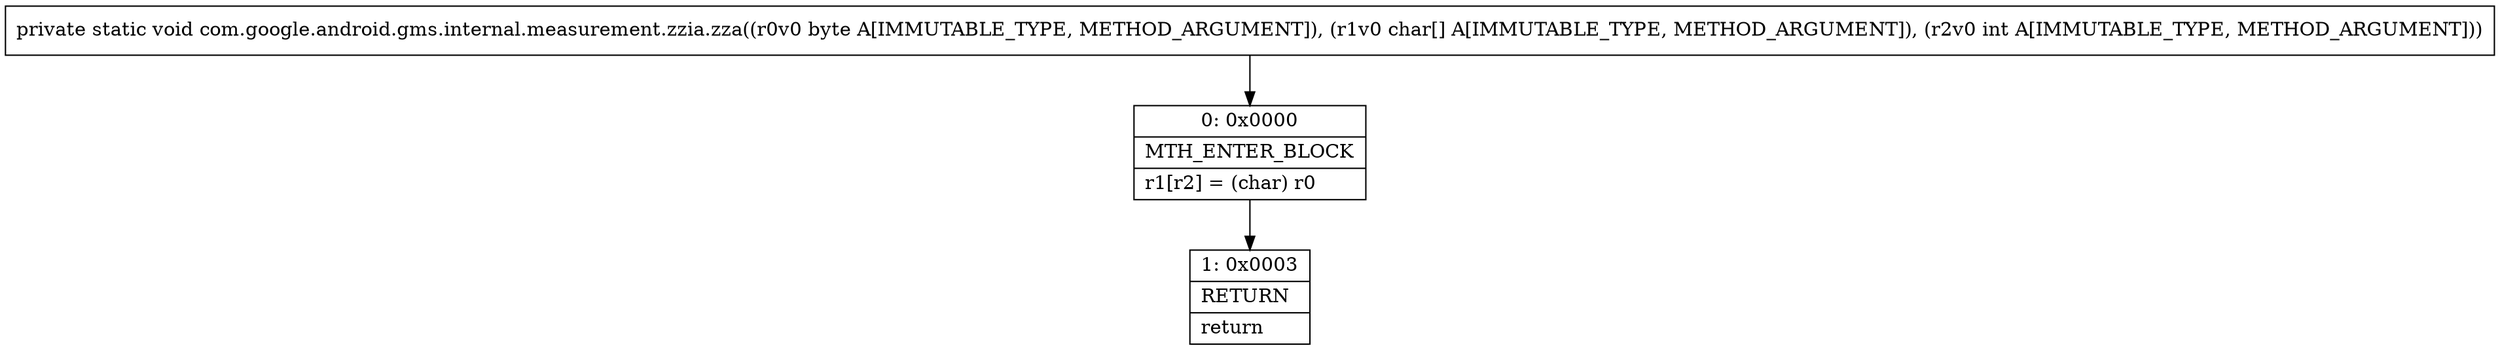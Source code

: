 digraph "CFG forcom.google.android.gms.internal.measurement.zzia.zza(B[CI)V" {
Node_0 [shape=record,label="{0\:\ 0x0000|MTH_ENTER_BLOCK\l|r1[r2] = (char) r0\l}"];
Node_1 [shape=record,label="{1\:\ 0x0003|RETURN\l|return\l}"];
MethodNode[shape=record,label="{private static void com.google.android.gms.internal.measurement.zzia.zza((r0v0 byte A[IMMUTABLE_TYPE, METHOD_ARGUMENT]), (r1v0 char[] A[IMMUTABLE_TYPE, METHOD_ARGUMENT]), (r2v0 int A[IMMUTABLE_TYPE, METHOD_ARGUMENT])) }"];
MethodNode -> Node_0;
Node_0 -> Node_1;
}

